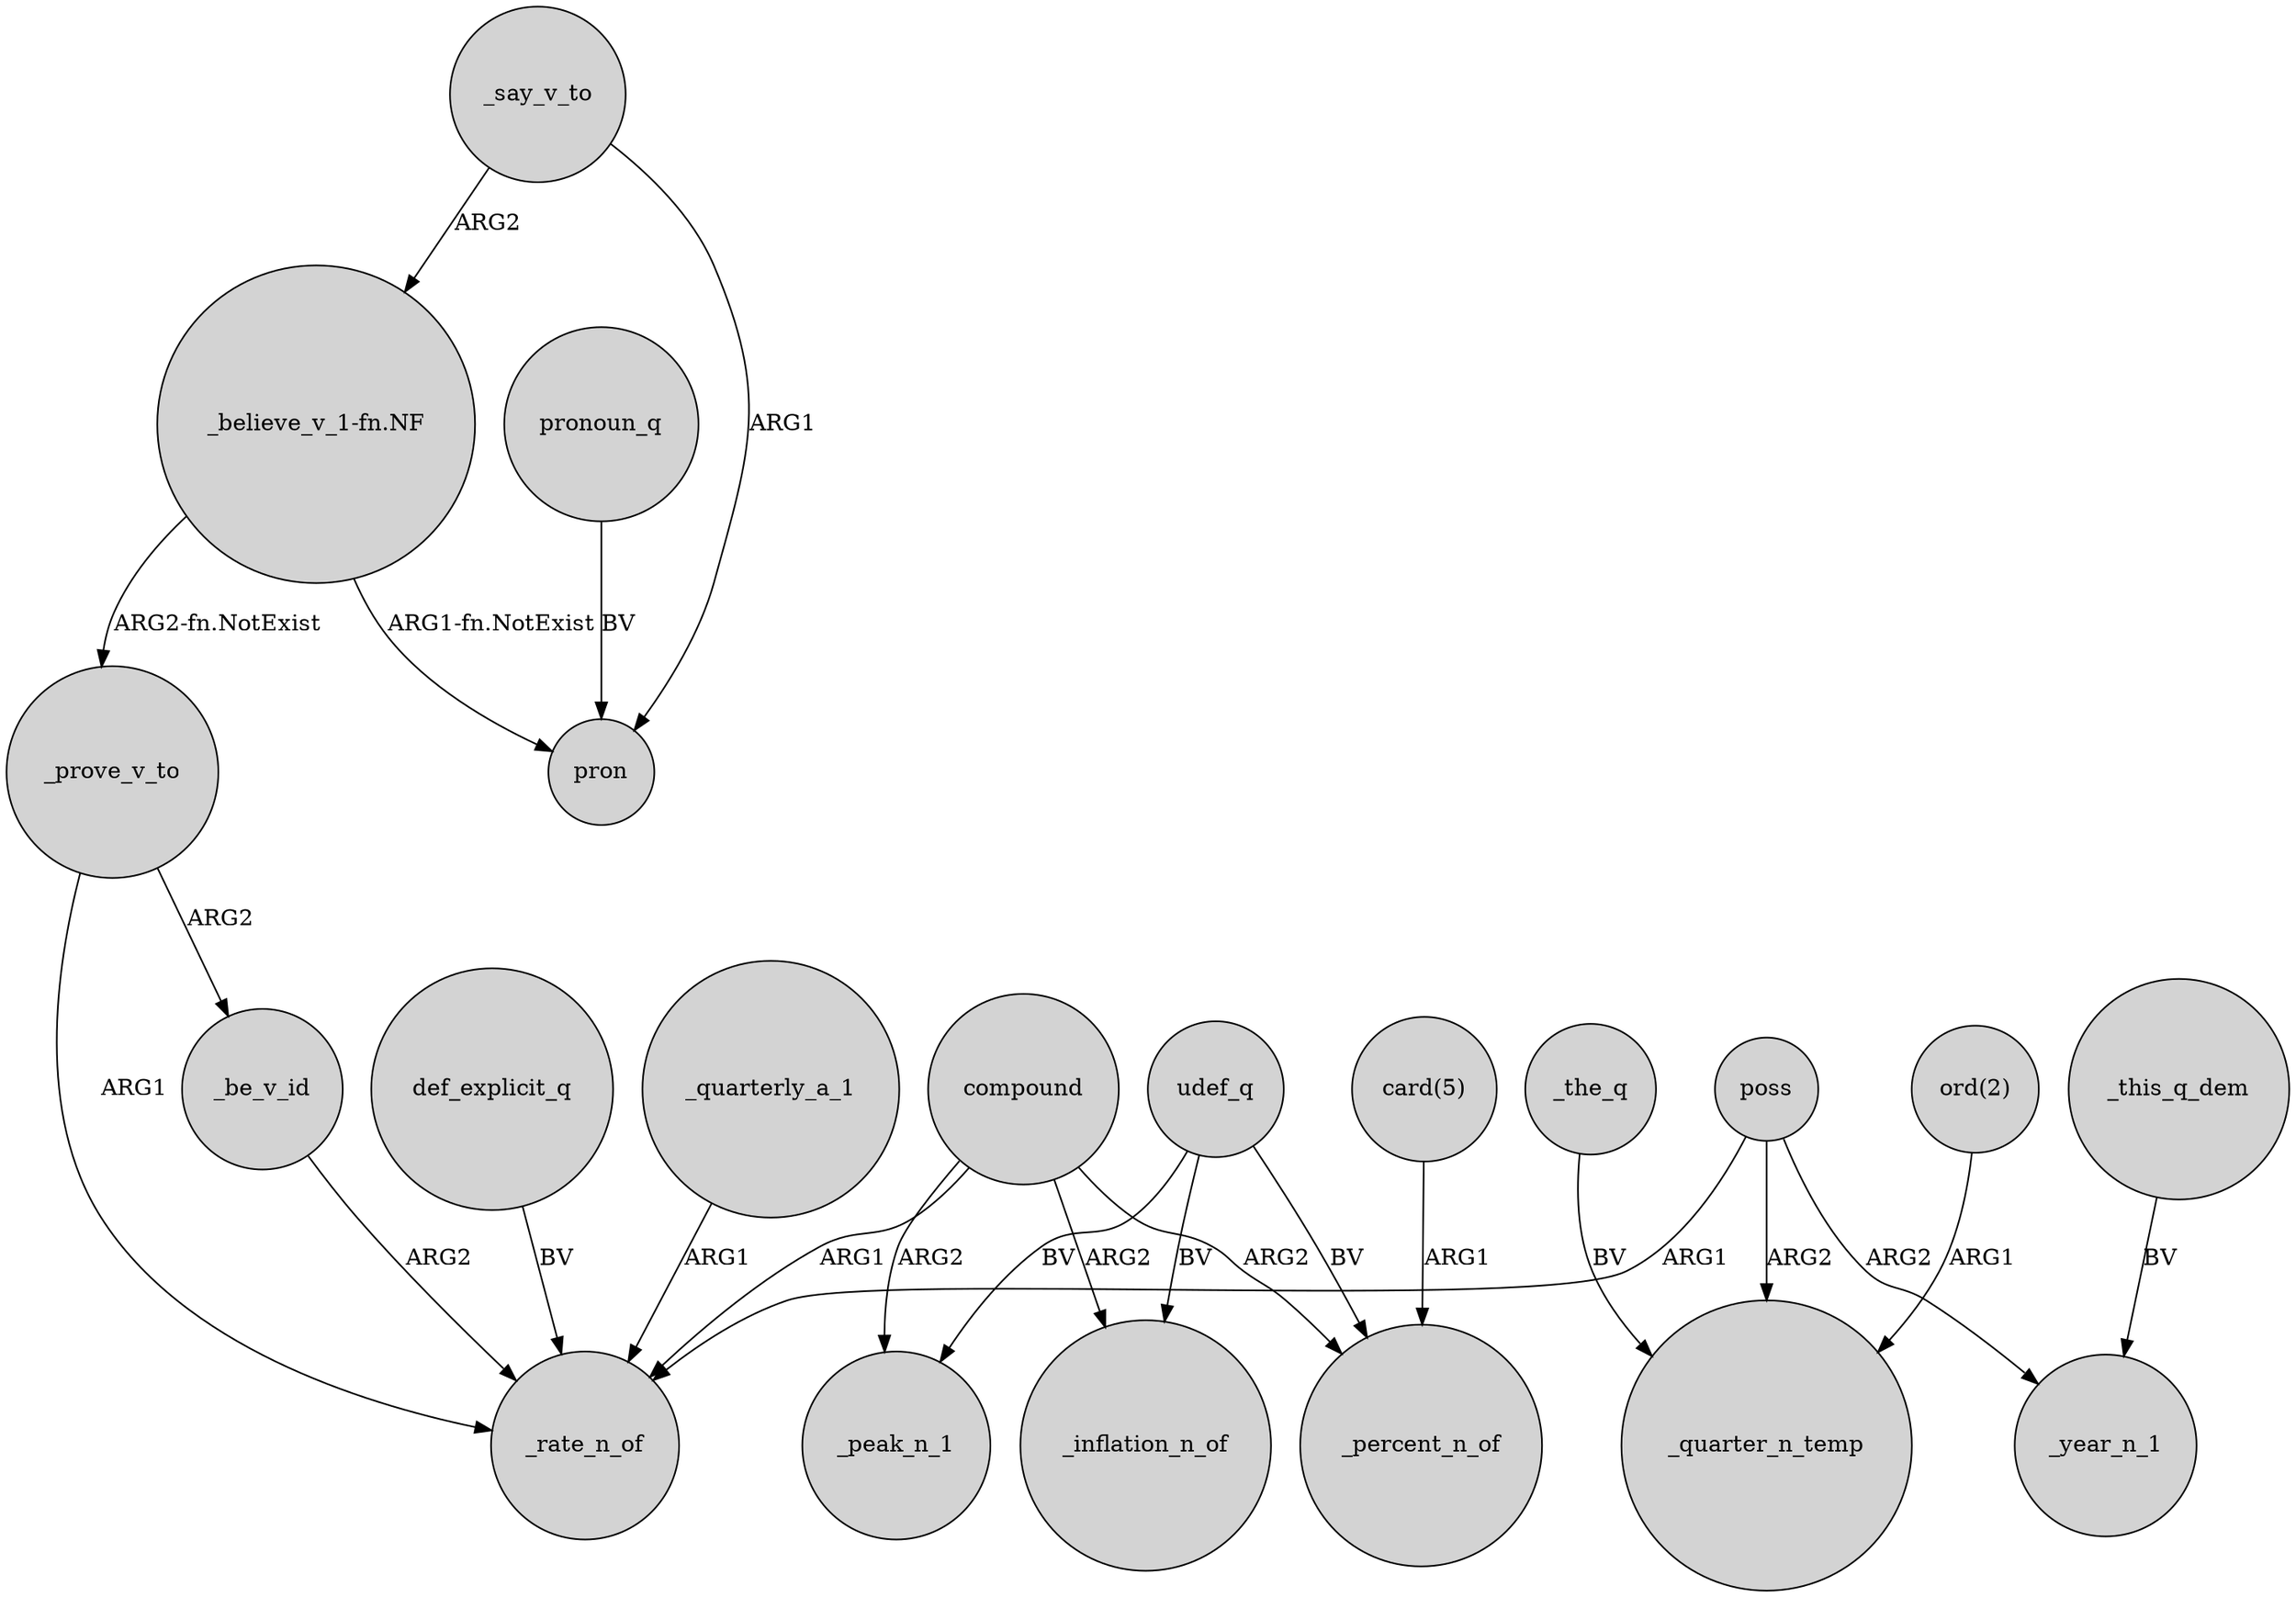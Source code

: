 digraph {
	node [shape=circle style=filled]
	poss -> _rate_n_of [label=ARG1]
	udef_q -> _inflation_n_of [label=BV]
	_prove_v_to -> _be_v_id [label=ARG2]
	def_explicit_q -> _rate_n_of [label=BV]
	_quarterly_a_1 -> _rate_n_of [label=ARG1]
	_be_v_id -> _rate_n_of [label=ARG2]
	compound -> _peak_n_1 [label=ARG2]
	_the_q -> _quarter_n_temp [label=BV]
	compound -> _rate_n_of [label=ARG1]
	"ord(2)" -> _quarter_n_temp [label=ARG1]
	compound -> _percent_n_of [label=ARG2]
	_prove_v_to -> _rate_n_of [label=ARG1]
	_say_v_to -> pron [label=ARG1]
	poss -> _quarter_n_temp [label=ARG2]
	"_believe_v_1-fn.NF" -> pron [label="ARG1-fn.NotExist"]
	udef_q -> _peak_n_1 [label=BV]
	pronoun_q -> pron [label=BV]
	_say_v_to -> "_believe_v_1-fn.NF" [label=ARG2]
	poss -> _year_n_1 [label=ARG2]
	compound -> _inflation_n_of [label=ARG2]
	"card(5)" -> _percent_n_of [label=ARG1]
	udef_q -> _percent_n_of [label=BV]
	"_believe_v_1-fn.NF" -> _prove_v_to [label="ARG2-fn.NotExist"]
	_this_q_dem -> _year_n_1 [label=BV]
}
